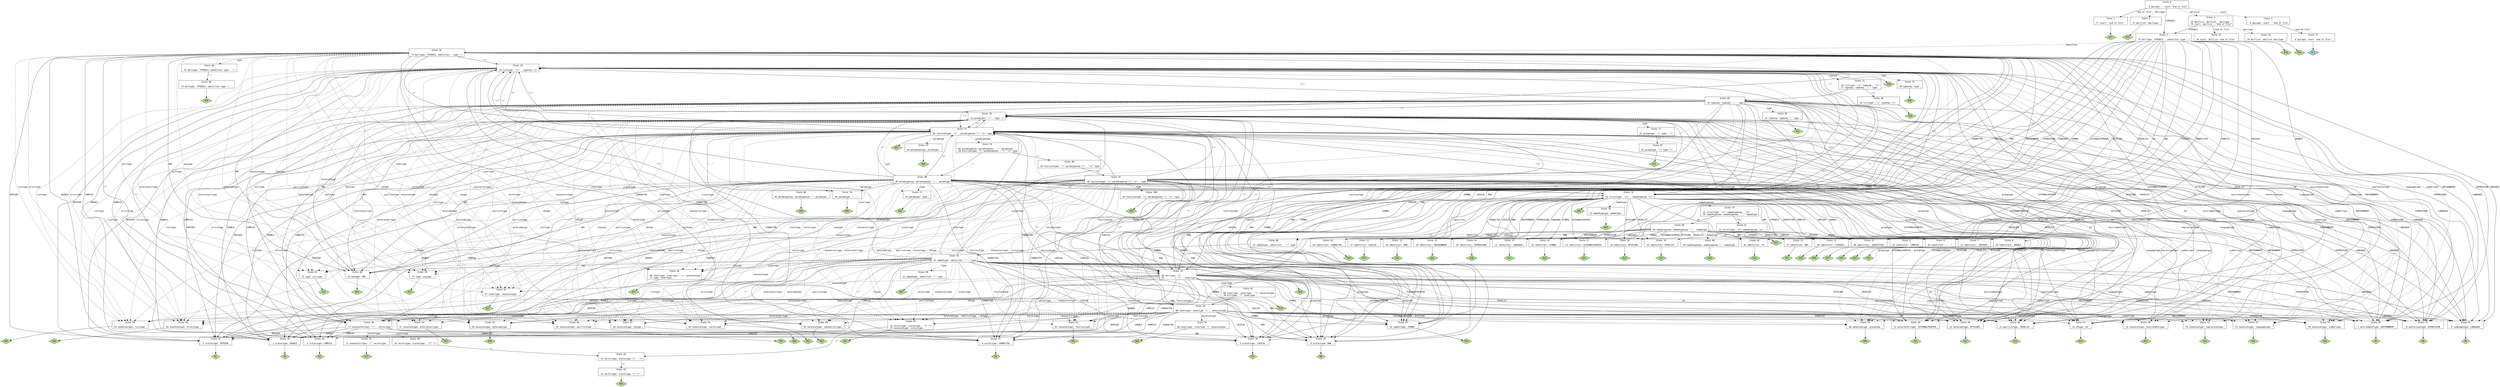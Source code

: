 // Generated by GNU Bison 3.5.2.
// Report bugs to <bug-bison@gnu.org>.
// Home page: <https://www.gnu.org/software/bison/>.

digraph "Parser.yxx"
{
  node [fontname = courier, shape = box, colorscheme = paired6]
  edge [fontname = courier]

  0 [label="State 0\n\l  0 $accept: . start \"end of file\"\l"]
  0 -> 1 [style=solid label="\"end of file\""]
  0 -> 2 [style=solid label="TYPEDECL"]
  0 -> 3 [style=dashed label="decltype"]
  0 -> 4 [style=dashed label="decllist"]
  0 -> 5 [style=dashed label="start"]
  1 [label="State 1\n\l 77 start: \"end of file\" .\l"]
  1 -> "1R77" [style=solid]
 "1R77" [label="R77", fillcolor=3, shape=diamond, style=filled]
  2 [label="State 2\n\l 74 decltype: TYPEDECL . identifier type \";\"\l"]
  2 -> 6 [style=solid label="\"...\""]
  2 -> 7 [style=solid label="INTEGER"]
  2 -> 8 [style=solid label="DOUBLE"]
  2 -> 9 [style=solid label="COMPLEX"]
  2 -> 10 [style=solid label="CHARACTER"]
  2 -> 11 [style=solid label="LOGICAL"]
  2 -> 12 [style=solid label="RAW"]
  2 -> 13 [style=solid label="ENVIRONMENT"]
  2 -> 14 [style=solid label="EXPRESSION"]
  2 -> 15 [style=solid label="LANGUAGE"]
  2 -> 16 [style=solid label="SYMBOL"]
  2 -> 17 [style=solid label="EXTERNALPOINTER"]
  2 -> 18 [style=solid label="BYTECODE"]
  2 -> 19 [style=solid label="PAIRLIST"]
  2 -> 20 [style=solid label="S4"]
  2 -> 21 [style=solid label="ANY"]
  2 -> 22 [style=solid label="TYPEDECL"]
  2 -> 23 [style=solid label="IDENTIFIER"]
  2 -> 24 [style=dashed label="identifier"]
  3 [label="State 3\n\l 75 decllist: decltype .\l"]
  3 -> "3R75" [style=solid]
 "3R75" [label="R75", fillcolor=3, shape=diamond, style=filled]
  4 [label="State 4\n\l 76 decllist: decllist . decltype\l 78 start: decllist . \"end of file\"\l"]
  4 -> 25 [style=solid label="\"end of file\""]
  4 -> 2 [style=solid label="TYPEDECL"]
  4 -> 26 [style=dashed label="decltype"]
  5 [label="State 5\n\l  0 $accept: start . \"end of file\"\l"]
  5 -> 27 [style=solid label="\"end of file\""]
  6 [label="State 6\n\l 39 identifier: \"...\" .\l"]
  6 -> "6R39" [style=solid]
 "6R39" [label="R39", fillcolor=3, shape=diamond, style=filled]
  7 [label="State 7\n\l 23 identifier: INTEGER .\l"]
  7 -> "7R23" [style=solid]
 "7R23" [label="R23", fillcolor=3, shape=diamond, style=filled]
  8 [label="State 8\n\l 24 identifier: DOUBLE .\l"]
  8 -> "8R24" [style=solid]
 "8R24" [label="R24", fillcolor=3, shape=diamond, style=filled]
  9 [label="State 9\n\l 25 identifier: COMPLEX .\l"]
  9 -> "9R25" [style=solid]
 "9R25" [label="R25", fillcolor=3, shape=diamond, style=filled]
  10 [label="State 10\n\l 26 identifier: CHARACTER .\l"]
  10 -> "10R26" [style=solid]
 "10R26" [label="R26", fillcolor=3, shape=diamond, style=filled]
  11 [label="State 11\n\l 27 identifier: LOGICAL .\l"]
  11 -> "11R27" [style=solid]
 "11R27" [label="R27", fillcolor=3, shape=diamond, style=filled]
  12 [label="State 12\n\l 28 identifier: RAW .\l"]
  12 -> "12R28" [style=solid]
 "12R28" [label="R28", fillcolor=3, shape=diamond, style=filled]
  13 [label="State 13\n\l 29 identifier: ENVIRONMENT .\l"]
  13 -> "13R29" [style=solid]
 "13R29" [label="R29", fillcolor=3, shape=diamond, style=filled]
  14 [label="State 14\n\l 30 identifier: EXPRESSION .\l"]
  14 -> "14R30" [style=solid]
 "14R30" [label="R30", fillcolor=3, shape=diamond, style=filled]
  15 [label="State 15\n\l 31 identifier: LANGUAGE .\l"]
  15 -> "15R31" [style=solid]
 "15R31" [label="R31", fillcolor=3, shape=diamond, style=filled]
  16 [label="State 16\n\l 32 identifier: SYMBOL .\l"]
  16 -> "16R32" [style=solid]
 "16R32" [label="R32", fillcolor=3, shape=diamond, style=filled]
  17 [label="State 17\n\l 33 identifier: EXTERNALPOINTER .\l"]
  17 -> "17R33" [style=solid]
 "17R33" [label="R33", fillcolor=3, shape=diamond, style=filled]
  18 [label="State 18\n\l 34 identifier: BYTECODE .\l"]
  18 -> "18R34" [style=solid]
 "18R34" [label="R34", fillcolor=3, shape=diamond, style=filled]
  19 [label="State 19\n\l 35 identifier: PAIRLIST .\l"]
  19 -> "19R35" [style=solid]
 "19R35" [label="R35", fillcolor=3, shape=diamond, style=filled]
  20 [label="State 20\n\l 36 identifier: S4 .\l"]
  20 -> "20R36" [style=solid]
 "20R36" [label="R36", fillcolor=3, shape=diamond, style=filled]
  21 [label="State 21\n\l 37 identifier: ANY .\l"]
  21 -> "21R37" [style=solid]
 "21R37" [label="R37", fillcolor=3, shape=diamond, style=filled]
  22 [label="State 22\n\l 38 identifier: TYPEDECL .\l"]
  22 -> "22R38" [style=solid]
 "22R38" [label="R38", fillcolor=3, shape=diamond, style=filled]
  23 [label="State 23\n\l 40 identifier: IDENTIFIER .\l"]
  23 -> "23R40" [style=solid]
 "23R40" [label="R40", fillcolor=3, shape=diamond, style=filled]
  24 [label="State 24\n\l 74 decltype: TYPEDECL identifier . type \";\"\l"]
  24 -> 28 [style=solid label="\"!\""]
  24 -> 29 [style=solid label="\"((\""]
  24 -> 30 [style=solid label="\"(\""]
  24 -> 31 [style=solid label="\"<\""]
  24 -> 32 [style=solid label="\"{{\""]
  24 -> 33 [style=solid label="\"?\""]
  24 -> 34 [style=solid label="INTEGER"]
  24 -> 35 [style=solid label="DOUBLE"]
  24 -> 36 [style=solid label="COMPLEX"]
  24 -> 37 [style=solid label="CHARACTER"]
  24 -> 38 [style=solid label="LOGICAL"]
  24 -> 39 [style=solid label="RAW"]
  24 -> 40 [style=solid label="ENVIRONMENT"]
  24 -> 41 [style=solid label="EXPRESSION"]
  24 -> 42 [style=solid label="LANGUAGE"]
  24 -> 43 [style=solid label="SYMBOL"]
  24 -> 44 [style=solid label="EXTERNALPOINTER"]
  24 -> 45 [style=solid label="BYTECODE"]
  24 -> 46 [style=solid label="PAIRLIST"]
  24 -> 47 [style=solid label="S4"]
  24 -> 48 [style=solid label="ANY"]
  24 -> 49 [style=dashed label="scalartype"]
  24 -> 50 [style=dashed label="environmenttype"]
  24 -> 51 [style=dashed label="expressiontype"]
  24 -> 52 [style=dashed label="languagetype"]
  24 -> 53 [style=dashed label="symboltype"]
  24 -> 54 [style=dashed label="externalptrtype"]
  24 -> 55 [style=dashed label="bytecodetype"]
  24 -> 56 [style=dashed label="pairlisttype"]
  24 -> 57 [style=dashed label="s4type"]
  24 -> 58 [style=dashed label="anytype"]
  24 -> 59 [style=dashed label="vectortype"]
  24 -> 60 [style=dashed label="nonavectortype"]
  24 -> 61 [style=dashed label="functiontype"]
  24 -> 62 [style=dashed label="grouptype"]
  24 -> 63 [style=dashed label="nonuniontype"]
  24 -> 64 [style=dashed label="listtype"]
  24 -> 65 [style=dashed label="structtype"]
  24 -> 66 [style=dashed label="innertype"]
  24 -> 67 [style=dashed label="nulltype"]
  24 -> 68 [style=dashed label="type"]
  25 [label="State 25\n\l 78 start: decllist \"end of file\" .\l"]
  25 -> "25R78" [style=solid]
 "25R78" [label="R78", fillcolor=3, shape=diamond, style=filled]
  26 [label="State 26\n\l 76 decllist: decllist decltype .\l"]
  26 -> "26R76" [style=solid]
 "26R76" [label="R76", fillcolor=3, shape=diamond, style=filled]
  27 [label="State 27\n\l  0 $accept: start \"end of file\" .\l"]
  27 -> "27R0" [style=solid]
 "27R0" [label="Acc", fillcolor=1, shape=diamond, style=filled]
  28 [label="State 28\n\l 17 nonavectortype: \"!\" . vectortype\l"]
  28 -> 34 [style=solid label="INTEGER"]
  28 -> 35 [style=solid label="DOUBLE"]
  28 -> 36 [style=solid label="COMPLEX"]
  28 -> 37 [style=solid label="CHARACTER"]
  28 -> 38 [style=solid label="LOGICAL"]
  28 -> 39 [style=solid label="RAW"]
  28 -> 69 [style=dashed label="scalartype"]
  28 -> 70 [style=dashed label="vectortype"]
  29 [label="State 29\n\l 18 listtype: \"((\" . typeseq \"))\"\l"]
  29 -> 28 [style=solid label="\"!\""]
  29 -> 29 [style=solid label="\"((\""]
  29 -> 30 [style=solid label="\"(\""]
  29 -> 31 [style=solid label="\"<\""]
  29 -> 32 [style=solid label="\"{{\""]
  29 -> 33 [style=solid label="\"?\""]
  29 -> 34 [style=solid label="INTEGER"]
  29 -> 35 [style=solid label="DOUBLE"]
  29 -> 36 [style=solid label="COMPLEX"]
  29 -> 37 [style=solid label="CHARACTER"]
  29 -> 38 [style=solid label="LOGICAL"]
  29 -> 39 [style=solid label="RAW"]
  29 -> 40 [style=solid label="ENVIRONMENT"]
  29 -> 41 [style=solid label="EXPRESSION"]
  29 -> 42 [style=solid label="LANGUAGE"]
  29 -> 43 [style=solid label="SYMBOL"]
  29 -> 44 [style=solid label="EXTERNALPOINTER"]
  29 -> 45 [style=solid label="BYTECODE"]
  29 -> 46 [style=solid label="PAIRLIST"]
  29 -> 47 [style=solid label="S4"]
  29 -> 48 [style=solid label="ANY"]
  29 -> 49 [style=dashed label="scalartype"]
  29 -> 50 [style=dashed label="environmenttype"]
  29 -> 51 [style=dashed label="expressiontype"]
  29 -> 52 [style=dashed label="languagetype"]
  29 -> 53 [style=dashed label="symboltype"]
  29 -> 54 [style=dashed label="externalptrtype"]
  29 -> 55 [style=dashed label="bytecodetype"]
  29 -> 56 [style=dashed label="pairlisttype"]
  29 -> 57 [style=dashed label="s4type"]
  29 -> 58 [style=dashed label="anytype"]
  29 -> 59 [style=dashed label="vectortype"]
  29 -> 60 [style=dashed label="nonavectortype"]
  29 -> 71 [style=dashed label="typeseq"]
  29 -> 61 [style=dashed label="functiontype"]
  29 -> 62 [style=dashed label="grouptype"]
  29 -> 63 [style=dashed label="nonuniontype"]
  29 -> 64 [style=dashed label="listtype"]
  29 -> 65 [style=dashed label="structtype"]
  29 -> 66 [style=dashed label="innertype"]
  29 -> 67 [style=dashed label="nulltype"]
  29 -> 72 [style=dashed label="type"]
  29 -> "29R19" [style=solid]
 "29R19" [label="R19", fillcolor=3, shape=diamond, style=filled]
  30 [label="State 30\n\l 51 grouptype: \"(\" . type \")\"\l"]
  30 -> 28 [style=solid label="\"!\""]
  30 -> 29 [style=solid label="\"((\""]
  30 -> 30 [style=solid label="\"(\""]
  30 -> 31 [style=solid label="\"<\""]
  30 -> 32 [style=solid label="\"{{\""]
  30 -> 33 [style=solid label="\"?\""]
  30 -> 34 [style=solid label="INTEGER"]
  30 -> 35 [style=solid label="DOUBLE"]
  30 -> 36 [style=solid label="COMPLEX"]
  30 -> 37 [style=solid label="CHARACTER"]
  30 -> 38 [style=solid label="LOGICAL"]
  30 -> 39 [style=solid label="RAW"]
  30 -> 40 [style=solid label="ENVIRONMENT"]
  30 -> 41 [style=solid label="EXPRESSION"]
  30 -> 42 [style=solid label="LANGUAGE"]
  30 -> 43 [style=solid label="SYMBOL"]
  30 -> 44 [style=solid label="EXTERNALPOINTER"]
  30 -> 45 [style=solid label="BYTECODE"]
  30 -> 46 [style=solid label="PAIRLIST"]
  30 -> 47 [style=solid label="S4"]
  30 -> 48 [style=solid label="ANY"]
  30 -> 49 [style=dashed label="scalartype"]
  30 -> 50 [style=dashed label="environmenttype"]
  30 -> 51 [style=dashed label="expressiontype"]
  30 -> 52 [style=dashed label="languagetype"]
  30 -> 53 [style=dashed label="symboltype"]
  30 -> 54 [style=dashed label="externalptrtype"]
  30 -> 55 [style=dashed label="bytecodetype"]
  30 -> 56 [style=dashed label="pairlisttype"]
  30 -> 57 [style=dashed label="s4type"]
  30 -> 58 [style=dashed label="anytype"]
  30 -> 59 [style=dashed label="vectortype"]
  30 -> 60 [style=dashed label="nonavectortype"]
  30 -> 61 [style=dashed label="functiontype"]
  30 -> 62 [style=dashed label="grouptype"]
  30 -> 63 [style=dashed label="nonuniontype"]
  30 -> 64 [style=dashed label="listtype"]
  30 -> 65 [style=dashed label="structtype"]
  30 -> 66 [style=dashed label="innertype"]
  30 -> 67 [style=dashed label="nulltype"]
  30 -> 73 [style=dashed label="type"]
  31 [label="State 31\n\l 50 functiontype: \"<\" . paramtypeseq \">\" \"=>\" type\l"]
  31 -> 28 [style=solid label="\"!\""]
  31 -> 29 [style=solid label="\"((\""]
  31 -> 30 [style=solid label="\"(\""]
  31 -> 31 [style=solid label="\"<\""]
  31 -> 32 [style=solid label="\"{{\""]
  31 -> 74 [style=solid label="\"...\""]
  31 -> 33 [style=solid label="\"?\""]
  31 -> 34 [style=solid label="INTEGER"]
  31 -> 35 [style=solid label="DOUBLE"]
  31 -> 36 [style=solid label="COMPLEX"]
  31 -> 37 [style=solid label="CHARACTER"]
  31 -> 38 [style=solid label="LOGICAL"]
  31 -> 39 [style=solid label="RAW"]
  31 -> 40 [style=solid label="ENVIRONMENT"]
  31 -> 41 [style=solid label="EXPRESSION"]
  31 -> 42 [style=solid label="LANGUAGE"]
  31 -> 43 [style=solid label="SYMBOL"]
  31 -> 44 [style=solid label="EXTERNALPOINTER"]
  31 -> 45 [style=solid label="BYTECODE"]
  31 -> 46 [style=solid label="PAIRLIST"]
  31 -> 47 [style=solid label="S4"]
  31 -> 48 [style=solid label="ANY"]
  31 -> 49 [style=dashed label="scalartype"]
  31 -> 50 [style=dashed label="environmenttype"]
  31 -> 51 [style=dashed label="expressiontype"]
  31 -> 52 [style=dashed label="languagetype"]
  31 -> 53 [style=dashed label="symboltype"]
  31 -> 54 [style=dashed label="externalptrtype"]
  31 -> 55 [style=dashed label="bytecodetype"]
  31 -> 56 [style=dashed label="pairlisttype"]
  31 -> 57 [style=dashed label="s4type"]
  31 -> 58 [style=dashed label="anytype"]
  31 -> 59 [style=dashed label="vectortype"]
  31 -> 60 [style=dashed label="nonavectortype"]
  31 -> 75 [style=dashed label="paramtype"]
  31 -> 76 [style=dashed label="paramtypeseq"]
  31 -> 61 [style=dashed label="functiontype"]
  31 -> 62 [style=dashed label="grouptype"]
  31 -> 63 [style=dashed label="nonuniontype"]
  31 -> 64 [style=dashed label="listtype"]
  31 -> 65 [style=dashed label="structtype"]
  31 -> 66 [style=dashed label="innertype"]
  31 -> 67 [style=dashed label="nulltype"]
  31 -> 77 [style=dashed label="type"]
  31 -> "31R47" [style=solid]
 "31R47" [label="R47", fillcolor=3, shape=diamond, style=filled]
  32 [label="State 32\n\l 22 structtype: \"{{\" . namedtypeseq \"}}\"\l"]
  32 -> 6 [style=solid label="\"...\""]
  32 -> 7 [style=solid label="INTEGER"]
  32 -> 8 [style=solid label="DOUBLE"]
  32 -> 9 [style=solid label="COMPLEX"]
  32 -> 10 [style=solid label="CHARACTER"]
  32 -> 11 [style=solid label="LOGICAL"]
  32 -> 12 [style=solid label="RAW"]
  32 -> 13 [style=solid label="ENVIRONMENT"]
  32 -> 14 [style=solid label="EXPRESSION"]
  32 -> 15 [style=solid label="LANGUAGE"]
  32 -> 16 [style=solid label="SYMBOL"]
  32 -> 17 [style=solid label="EXTERNALPOINTER"]
  32 -> 18 [style=solid label="BYTECODE"]
  32 -> 19 [style=solid label="PAIRLIST"]
  32 -> 20 [style=solid label="S4"]
  32 -> 21 [style=solid label="ANY"]
  32 -> 22 [style=solid label="TYPEDECL"]
  32 -> 23 [style=solid label="IDENTIFIER"]
  32 -> 78 [style=dashed label="namedtype"]
  32 -> 79 [style=dashed label="namedtypeseq"]
  32 -> 80 [style=dashed label="identifier"]
  32 -> "32R42" [style=solid]
 "32R42" [label="R42", fillcolor=3, shape=diamond, style=filled]
  33 [label="State 33\n\l 69 nulltype: \"?\" .\l 70         | \"?\" . innertype\l"]
  33 -> 28 [style=solid label="\"!\""]
  33 -> 29 [style=solid label="\"((\""]
  33 -> 30 [style=solid label="\"(\""]
  33 -> 31 [style=solid label="\"<\""]
  33 -> 32 [style=solid label="\"{{\""]
  33 -> 34 [style=solid label="INTEGER"]
  33 -> 35 [style=solid label="DOUBLE"]
  33 -> 36 [style=solid label="COMPLEX"]
  33 -> 37 [style=solid label="CHARACTER"]
  33 -> 38 [style=solid label="LOGICAL"]
  33 -> 39 [style=solid label="RAW"]
  33 -> 40 [style=solid label="ENVIRONMENT"]
  33 -> 41 [style=solid label="EXPRESSION"]
  33 -> 42 [style=solid label="LANGUAGE"]
  33 -> 43 [style=solid label="SYMBOL"]
  33 -> 44 [style=solid label="EXTERNALPOINTER"]
  33 -> 45 [style=solid label="BYTECODE"]
  33 -> 46 [style=solid label="PAIRLIST"]
  33 -> 47 [style=solid label="S4"]
  33 -> 49 [style=dashed label="scalartype"]
  33 -> 50 [style=dashed label="environmenttype"]
  33 -> 51 [style=dashed label="expressiontype"]
  33 -> 52 [style=dashed label="languagetype"]
  33 -> 53 [style=dashed label="symboltype"]
  33 -> 54 [style=dashed label="externalptrtype"]
  33 -> 55 [style=dashed label="bytecodetype"]
  33 -> 56 [style=dashed label="pairlisttype"]
  33 -> 57 [style=dashed label="s4type"]
  33 -> 59 [style=dashed label="vectortype"]
  33 -> 60 [style=dashed label="nonavectortype"]
  33 -> 61 [style=dashed label="functiontype"]
  33 -> 62 [style=dashed label="grouptype"]
  33 -> 63 [style=dashed label="nonuniontype"]
  33 -> 64 [style=dashed label="listtype"]
  33 -> 65 [style=dashed label="structtype"]
  33 -> 81 [style=dashed label="innertype"]
  33 -> "33R69" [style=solid]
 "33R69" [label="R69", fillcolor=3, shape=diamond, style=filled]
  34 [label="State 34\n\l  1 scalartype: INTEGER .\l"]
  34 -> "34R1" [style=solid]
 "34R1" [label="R1", fillcolor=3, shape=diamond, style=filled]
  35 [label="State 35\n\l  2 scalartype: DOUBLE .\l"]
  35 -> "35R2" [style=solid]
 "35R2" [label="R2", fillcolor=3, shape=diamond, style=filled]
  36 [label="State 36\n\l  3 scalartype: COMPLEX .\l"]
  36 -> "36R3" [style=solid]
 "36R3" [label="R3", fillcolor=3, shape=diamond, style=filled]
  37 [label="State 37\n\l  4 scalartype: CHARACTER .\l"]
  37 -> "37R4" [style=solid]
 "37R4" [label="R4", fillcolor=3, shape=diamond, style=filled]
  38 [label="State 38\n\l  5 scalartype: LOGICAL .\l"]
  38 -> "38R5" [style=solid]
 "38R5" [label="R5", fillcolor=3, shape=diamond, style=filled]
  39 [label="State 39\n\l  6 scalartype: RAW .\l"]
  39 -> "39R6" [style=solid]
 "39R6" [label="R6", fillcolor=3, shape=diamond, style=filled]
  40 [label="State 40\n\l  7 environmenttype: ENVIRONMENT .\l"]
  40 -> "40R7" [style=solid]
 "40R7" [label="R7", fillcolor=3, shape=diamond, style=filled]
  41 [label="State 41\n\l  8 expressiontype: EXPRESSION .\l"]
  41 -> "41R8" [style=solid]
 "41R8" [label="R8", fillcolor=3, shape=diamond, style=filled]
  42 [label="State 42\n\l  9 languagetype: LANGUAGE .\l"]
  42 -> "42R9" [style=solid]
 "42R9" [label="R9", fillcolor=3, shape=diamond, style=filled]
  43 [label="State 43\n\l 10 symboltype: SYMBOL .\l"]
  43 -> "43R10" [style=solid]
 "43R10" [label="R10", fillcolor=3, shape=diamond, style=filled]
  44 [label="State 44\n\l 11 externalptrtype: EXTERNALPOINTER .\l"]
  44 -> "44R11" [style=solid]
 "44R11" [label="R11", fillcolor=3, shape=diamond, style=filled]
  45 [label="State 45\n\l 12 bytecodetype: BYTECODE .\l"]
  45 -> "45R12" [style=solid]
 "45R12" [label="R12", fillcolor=3, shape=diamond, style=filled]
  46 [label="State 46\n\l 13 pairlisttype: PAIRLIST .\l"]
  46 -> "46R13" [style=solid]
 "46R13" [label="R13", fillcolor=3, shape=diamond, style=filled]
  47 [label="State 47\n\l 14 s4type: S4 .\l"]
  47 -> "47R14" [style=solid]
 "47R14" [label="R14", fillcolor=3, shape=diamond, style=filled]
  48 [label="State 48\n\l 15 anytype: ANY .\l"]
  48 -> "48R15" [style=solid]
 "48R15" [label="R15", fillcolor=3, shape=diamond, style=filled]
  49 [label="State 49\n\l 16 vectortype: scalartype . \"[\" \"]\"\l 52 nonuniontype: scalartype .\l"]
  49 -> 82 [style=solid label="\"[\""]
  49 -> "49R52" [style=solid]
 "49R52" [label="R52", fillcolor=3, shape=diamond, style=filled]
  50 [label="State 50\n\l 53 nonuniontype: environmenttype .\l"]
  50 -> "50R53" [style=solid]
 "50R53" [label="R53", fillcolor=3, shape=diamond, style=filled]
  51 [label="State 51\n\l 54 nonuniontype: expressiontype .\l"]
  51 -> "51R54" [style=solid]
 "51R54" [label="R54", fillcolor=3, shape=diamond, style=filled]
  52 [label="State 52\n\l 55 nonuniontype: languagetype .\l"]
  52 -> "52R55" [style=solid]
 "52R55" [label="R55", fillcolor=3, shape=diamond, style=filled]
  53 [label="State 53\n\l 56 nonuniontype: symboltype .\l"]
  53 -> "53R56" [style=solid]
 "53R56" [label="R56", fillcolor=3, shape=diamond, style=filled]
  54 [label="State 54\n\l 57 nonuniontype: externalptrtype .\l"]
  54 -> "54R57" [style=solid]
 "54R57" [label="R57", fillcolor=3, shape=diamond, style=filled]
  55 [label="State 55\n\l 58 nonuniontype: bytecodetype .\l"]
  55 -> "55R58" [style=solid]
 "55R58" [label="R58", fillcolor=3, shape=diamond, style=filled]
  56 [label="State 56\n\l 59 nonuniontype: pairlisttype .\l"]
  56 -> "56R59" [style=solid]
 "56R59" [label="R59", fillcolor=3, shape=diamond, style=filled]
  57 [label="State 57\n\l 60 nonuniontype: s4type .\l"]
  57 -> "57R60" [style=solid]
 "57R60" [label="R60", fillcolor=3, shape=diamond, style=filled]
  58 [label="State 58\n\l 73 type: anytype .\l"]
  58 -> "58R73" [style=solid]
 "58R73" [label="R73", fillcolor=3, shape=diamond, style=filled]
  59 [label="State 59\n\l 61 nonuniontype: vectortype .\l"]
  59 -> "59R61" [style=solid]
 "59R61" [label="R61", fillcolor=3, shape=diamond, style=filled]
  60 [label="State 60\n\l 62 nonuniontype: nonavectortype .\l"]
  60 -> "60R62" [style=solid]
 "60R62" [label="R62", fillcolor=3, shape=diamond, style=filled]
  61 [label="State 61\n\l 63 nonuniontype: functiontype .\l"]
  61 -> "61R63" [style=solid]
 "61R63" [label="R63", fillcolor=3, shape=diamond, style=filled]
  62 [label="State 62\n\l 66 nonuniontype: grouptype .\l"]
  62 -> "62R66" [style=solid]
 "62R66" [label="R66", fillcolor=3, shape=diamond, style=filled]
  63 [label="State 63\n\l 67 innertype: nonuniontype .\l"]
  63 -> "63R67" [style=solid]
 "63R67" [label="R67", fillcolor=3, shape=diamond, style=filled]
  64 [label="State 64\n\l 65 nonuniontype: listtype .\l"]
  64 -> "64R65" [style=solid]
 "64R65" [label="R65", fillcolor=3, shape=diamond, style=filled]
  65 [label="State 65\n\l 64 nonuniontype: structtype .\l"]
  65 -> "65R64" [style=solid]
 "65R64" [label="R64", fillcolor=3, shape=diamond, style=filled]
  66 [label="State 66\n\l 68 innertype: innertype . \"|\" nonuniontype\l 71 type: innertype .\l"]
  66 -> 83 [style=solid label="\"|\""]
  66 -> "66R71" [style=solid]
 "66R71" [label="R71", fillcolor=3, shape=diamond, style=filled]
  67 [label="State 67\n\l 72 type: nulltype .\l"]
  67 -> "67R72" [style=solid]
 "67R72" [label="R72", fillcolor=3, shape=diamond, style=filled]
  68 [label="State 68\n\l 74 decltype: TYPEDECL identifier type . \";\"\l"]
  68 -> 84 [style=solid label="\";\""]
  69 [label="State 69\n\l 16 vectortype: scalartype . \"[\" \"]\"\l"]
  69 -> 82 [style=solid label="\"[\""]
  70 [label="State 70\n\l 17 nonavectortype: \"!\" vectortype .\l"]
  70 -> "70R17" [style=solid]
 "70R17" [label="R17", fillcolor=3, shape=diamond, style=filled]
  71 [label="State 71\n\l 18 listtype: \"((\" typeseq . \"))\"\l 21 typeseq: typeseq . \",\" type\l"]
  71 -> 85 [style=solid label="\",\""]
  71 -> 86 [style=solid label="\"))\""]
  72 [label="State 72\n\l 20 typeseq: type .\l"]
  72 -> "72R20" [style=solid]
 "72R20" [label="R20", fillcolor=3, shape=diamond, style=filled]
  73 [label="State 73\n\l 51 grouptype: \"(\" type . \")\"\l"]
  73 -> 87 [style=solid label="\")\""]
  74 [label="State 74\n\l 46 paramtype: \"...\" .\l"]
  74 -> "74R46" [style=solid]
 "74R46" [label="R46", fillcolor=3, shape=diamond, style=filled]
  75 [label="State 75\n\l 48 paramtypeseq: paramtype .\l"]
  75 -> "75R48" [style=solid]
 "75R48" [label="R48", fillcolor=3, shape=diamond, style=filled]
  76 [label="State 76\n\l 49 paramtypeseq: paramtypeseq . \",\" paramtype\l 50 functiontype: \"<\" paramtypeseq . \">\" \"=>\" type\l"]
  76 -> 88 [style=solid label="\",\""]
  76 -> 89 [style=solid label="\">\""]
  77 [label="State 77\n\l 45 paramtype: type .\l"]
  77 -> "77R45" [style=solid]
 "77R45" [label="R45", fillcolor=3, shape=diamond, style=filled]
  78 [label="State 78\n\l 43 namedtypeseq: namedtype .\l"]
  78 -> "78R43" [style=solid]
 "78R43" [label="R43", fillcolor=3, shape=diamond, style=filled]
  79 [label="State 79\n\l 22 structtype: \"{{\" namedtypeseq . \"}}\"\l 44 namedtypeseq: namedtypeseq . \",\" namedtype\l"]
  79 -> 90 [style=solid label="\",\""]
  79 -> 91 [style=solid label="\"}}\""]
  80 [label="State 80\n\l 41 namedtype: identifier . \":\" type\l"]
  80 -> 92 [style=solid label="\":\""]
  81 [label="State 81\n\l 68 innertype: innertype . \"|\" nonuniontype\l 70 nulltype: \"?\" innertype .\l"]
  81 -> 83 [style=solid label="\"|\""]
  81 -> "81R70" [style=solid]
 "81R70" [label="R70", fillcolor=3, shape=diamond, style=filled]
  82 [label="State 82\n\l 16 vectortype: scalartype \"[\" . \"]\"\l"]
  82 -> 93 [style=solid label="\"]\""]
  83 [label="State 83\n\l 68 innertype: innertype \"|\" . nonuniontype\l"]
  83 -> 28 [style=solid label="\"!\""]
  83 -> 29 [style=solid label="\"((\""]
  83 -> 30 [style=solid label="\"(\""]
  83 -> 31 [style=solid label="\"<\""]
  83 -> 32 [style=solid label="\"{{\""]
  83 -> 34 [style=solid label="INTEGER"]
  83 -> 35 [style=solid label="DOUBLE"]
  83 -> 36 [style=solid label="COMPLEX"]
  83 -> 37 [style=solid label="CHARACTER"]
  83 -> 38 [style=solid label="LOGICAL"]
  83 -> 39 [style=solid label="RAW"]
  83 -> 40 [style=solid label="ENVIRONMENT"]
  83 -> 41 [style=solid label="EXPRESSION"]
  83 -> 42 [style=solid label="LANGUAGE"]
  83 -> 43 [style=solid label="SYMBOL"]
  83 -> 44 [style=solid label="EXTERNALPOINTER"]
  83 -> 45 [style=solid label="BYTECODE"]
  83 -> 46 [style=solid label="PAIRLIST"]
  83 -> 47 [style=solid label="S4"]
  83 -> 49 [style=dashed label="scalartype"]
  83 -> 50 [style=dashed label="environmenttype"]
  83 -> 51 [style=dashed label="expressiontype"]
  83 -> 52 [style=dashed label="languagetype"]
  83 -> 53 [style=dashed label="symboltype"]
  83 -> 54 [style=dashed label="externalptrtype"]
  83 -> 55 [style=dashed label="bytecodetype"]
  83 -> 56 [style=dashed label="pairlisttype"]
  83 -> 57 [style=dashed label="s4type"]
  83 -> 59 [style=dashed label="vectortype"]
  83 -> 60 [style=dashed label="nonavectortype"]
  83 -> 61 [style=dashed label="functiontype"]
  83 -> 62 [style=dashed label="grouptype"]
  83 -> 94 [style=dashed label="nonuniontype"]
  83 -> 64 [style=dashed label="listtype"]
  83 -> 65 [style=dashed label="structtype"]
  84 [label="State 84\n\l 74 decltype: TYPEDECL identifier type \";\" .\l"]
  84 -> "84R74" [style=solid]
 "84R74" [label="R74", fillcolor=3, shape=diamond, style=filled]
  85 [label="State 85\n\l 21 typeseq: typeseq \",\" . type\l"]
  85 -> 28 [style=solid label="\"!\""]
  85 -> 29 [style=solid label="\"((\""]
  85 -> 30 [style=solid label="\"(\""]
  85 -> 31 [style=solid label="\"<\""]
  85 -> 32 [style=solid label="\"{{\""]
  85 -> 33 [style=solid label="\"?\""]
  85 -> 34 [style=solid label="INTEGER"]
  85 -> 35 [style=solid label="DOUBLE"]
  85 -> 36 [style=solid label="COMPLEX"]
  85 -> 37 [style=solid label="CHARACTER"]
  85 -> 38 [style=solid label="LOGICAL"]
  85 -> 39 [style=solid label="RAW"]
  85 -> 40 [style=solid label="ENVIRONMENT"]
  85 -> 41 [style=solid label="EXPRESSION"]
  85 -> 42 [style=solid label="LANGUAGE"]
  85 -> 43 [style=solid label="SYMBOL"]
  85 -> 44 [style=solid label="EXTERNALPOINTER"]
  85 -> 45 [style=solid label="BYTECODE"]
  85 -> 46 [style=solid label="PAIRLIST"]
  85 -> 47 [style=solid label="S4"]
  85 -> 48 [style=solid label="ANY"]
  85 -> 49 [style=dashed label="scalartype"]
  85 -> 50 [style=dashed label="environmenttype"]
  85 -> 51 [style=dashed label="expressiontype"]
  85 -> 52 [style=dashed label="languagetype"]
  85 -> 53 [style=dashed label="symboltype"]
  85 -> 54 [style=dashed label="externalptrtype"]
  85 -> 55 [style=dashed label="bytecodetype"]
  85 -> 56 [style=dashed label="pairlisttype"]
  85 -> 57 [style=dashed label="s4type"]
  85 -> 58 [style=dashed label="anytype"]
  85 -> 59 [style=dashed label="vectortype"]
  85 -> 60 [style=dashed label="nonavectortype"]
  85 -> 61 [style=dashed label="functiontype"]
  85 -> 62 [style=dashed label="grouptype"]
  85 -> 63 [style=dashed label="nonuniontype"]
  85 -> 64 [style=dashed label="listtype"]
  85 -> 65 [style=dashed label="structtype"]
  85 -> 66 [style=dashed label="innertype"]
  85 -> 67 [style=dashed label="nulltype"]
  85 -> 95 [style=dashed label="type"]
  86 [label="State 86\n\l 18 listtype: \"((\" typeseq \"))\" .\l"]
  86 -> "86R18" [style=solid]
 "86R18" [label="R18", fillcolor=3, shape=diamond, style=filled]
  87 [label="State 87\n\l 51 grouptype: \"(\" type \")\" .\l"]
  87 -> "87R51" [style=solid]
 "87R51" [label="R51", fillcolor=3, shape=diamond, style=filled]
  88 [label="State 88\n\l 49 paramtypeseq: paramtypeseq \",\" . paramtype\l"]
  88 -> 28 [style=solid label="\"!\""]
  88 -> 29 [style=solid label="\"((\""]
  88 -> 30 [style=solid label="\"(\""]
  88 -> 31 [style=solid label="\"<\""]
  88 -> 32 [style=solid label="\"{{\""]
  88 -> 74 [style=solid label="\"...\""]
  88 -> 33 [style=solid label="\"?\""]
  88 -> 34 [style=solid label="INTEGER"]
  88 -> 35 [style=solid label="DOUBLE"]
  88 -> 36 [style=solid label="COMPLEX"]
  88 -> 37 [style=solid label="CHARACTER"]
  88 -> 38 [style=solid label="LOGICAL"]
  88 -> 39 [style=solid label="RAW"]
  88 -> 40 [style=solid label="ENVIRONMENT"]
  88 -> 41 [style=solid label="EXPRESSION"]
  88 -> 42 [style=solid label="LANGUAGE"]
  88 -> 43 [style=solid label="SYMBOL"]
  88 -> 44 [style=solid label="EXTERNALPOINTER"]
  88 -> 45 [style=solid label="BYTECODE"]
  88 -> 46 [style=solid label="PAIRLIST"]
  88 -> 47 [style=solid label="S4"]
  88 -> 48 [style=solid label="ANY"]
  88 -> 49 [style=dashed label="scalartype"]
  88 -> 50 [style=dashed label="environmenttype"]
  88 -> 51 [style=dashed label="expressiontype"]
  88 -> 52 [style=dashed label="languagetype"]
  88 -> 53 [style=dashed label="symboltype"]
  88 -> 54 [style=dashed label="externalptrtype"]
  88 -> 55 [style=dashed label="bytecodetype"]
  88 -> 56 [style=dashed label="pairlisttype"]
  88 -> 57 [style=dashed label="s4type"]
  88 -> 58 [style=dashed label="anytype"]
  88 -> 59 [style=dashed label="vectortype"]
  88 -> 60 [style=dashed label="nonavectortype"]
  88 -> 96 [style=dashed label="paramtype"]
  88 -> 61 [style=dashed label="functiontype"]
  88 -> 62 [style=dashed label="grouptype"]
  88 -> 63 [style=dashed label="nonuniontype"]
  88 -> 64 [style=dashed label="listtype"]
  88 -> 65 [style=dashed label="structtype"]
  88 -> 66 [style=dashed label="innertype"]
  88 -> 67 [style=dashed label="nulltype"]
  88 -> 77 [style=dashed label="type"]
  89 [label="State 89\n\l 50 functiontype: \"<\" paramtypeseq \">\" . \"=>\" type\l"]
  89 -> 97 [style=solid label="\"=>\""]
  90 [label="State 90\n\l 44 namedtypeseq: namedtypeseq \",\" . namedtype\l"]
  90 -> 6 [style=solid label="\"...\""]
  90 -> 7 [style=solid label="INTEGER"]
  90 -> 8 [style=solid label="DOUBLE"]
  90 -> 9 [style=solid label="COMPLEX"]
  90 -> 10 [style=solid label="CHARACTER"]
  90 -> 11 [style=solid label="LOGICAL"]
  90 -> 12 [style=solid label="RAW"]
  90 -> 13 [style=solid label="ENVIRONMENT"]
  90 -> 14 [style=solid label="EXPRESSION"]
  90 -> 15 [style=solid label="LANGUAGE"]
  90 -> 16 [style=solid label="SYMBOL"]
  90 -> 17 [style=solid label="EXTERNALPOINTER"]
  90 -> 18 [style=solid label="BYTECODE"]
  90 -> 19 [style=solid label="PAIRLIST"]
  90 -> 20 [style=solid label="S4"]
  90 -> 21 [style=solid label="ANY"]
  90 -> 22 [style=solid label="TYPEDECL"]
  90 -> 23 [style=solid label="IDENTIFIER"]
  90 -> 98 [style=dashed label="namedtype"]
  90 -> 80 [style=dashed label="identifier"]
  91 [label="State 91\n\l 22 structtype: \"{{\" namedtypeseq \"}}\" .\l"]
  91 -> "91R22" [style=solid]
 "91R22" [label="R22", fillcolor=3, shape=diamond, style=filled]
  92 [label="State 92\n\l 41 namedtype: identifier \":\" . type\l"]
  92 -> 28 [style=solid label="\"!\""]
  92 -> 29 [style=solid label="\"((\""]
  92 -> 30 [style=solid label="\"(\""]
  92 -> 31 [style=solid label="\"<\""]
  92 -> 32 [style=solid label="\"{{\""]
  92 -> 33 [style=solid label="\"?\""]
  92 -> 34 [style=solid label="INTEGER"]
  92 -> 35 [style=solid label="DOUBLE"]
  92 -> 36 [style=solid label="COMPLEX"]
  92 -> 37 [style=solid label="CHARACTER"]
  92 -> 38 [style=solid label="LOGICAL"]
  92 -> 39 [style=solid label="RAW"]
  92 -> 40 [style=solid label="ENVIRONMENT"]
  92 -> 41 [style=solid label="EXPRESSION"]
  92 -> 42 [style=solid label="LANGUAGE"]
  92 -> 43 [style=solid label="SYMBOL"]
  92 -> 44 [style=solid label="EXTERNALPOINTER"]
  92 -> 45 [style=solid label="BYTECODE"]
  92 -> 46 [style=solid label="PAIRLIST"]
  92 -> 47 [style=solid label="S4"]
  92 -> 48 [style=solid label="ANY"]
  92 -> 49 [style=dashed label="scalartype"]
  92 -> 50 [style=dashed label="environmenttype"]
  92 -> 51 [style=dashed label="expressiontype"]
  92 -> 52 [style=dashed label="languagetype"]
  92 -> 53 [style=dashed label="symboltype"]
  92 -> 54 [style=dashed label="externalptrtype"]
  92 -> 55 [style=dashed label="bytecodetype"]
  92 -> 56 [style=dashed label="pairlisttype"]
  92 -> 57 [style=dashed label="s4type"]
  92 -> 58 [style=dashed label="anytype"]
  92 -> 59 [style=dashed label="vectortype"]
  92 -> 60 [style=dashed label="nonavectortype"]
  92 -> 61 [style=dashed label="functiontype"]
  92 -> 62 [style=dashed label="grouptype"]
  92 -> 63 [style=dashed label="nonuniontype"]
  92 -> 64 [style=dashed label="listtype"]
  92 -> 65 [style=dashed label="structtype"]
  92 -> 66 [style=dashed label="innertype"]
  92 -> 67 [style=dashed label="nulltype"]
  92 -> 99 [style=dashed label="type"]
  93 [label="State 93\n\l 16 vectortype: scalartype \"[\" \"]\" .\l"]
  93 -> "93R16" [style=solid]
 "93R16" [label="R16", fillcolor=3, shape=diamond, style=filled]
  94 [label="State 94\n\l 68 innertype: innertype \"|\" nonuniontype .\l"]
  94 -> "94R68" [style=solid]
 "94R68" [label="R68", fillcolor=3, shape=diamond, style=filled]
  95 [label="State 95\n\l 21 typeseq: typeseq \",\" type .\l"]
  95 -> "95R21" [style=solid]
 "95R21" [label="R21", fillcolor=3, shape=diamond, style=filled]
  96 [label="State 96\n\l 49 paramtypeseq: paramtypeseq \",\" paramtype .\l"]
  96 -> "96R49" [style=solid]
 "96R49" [label="R49", fillcolor=3, shape=diamond, style=filled]
  97 [label="State 97\n\l 50 functiontype: \"<\" paramtypeseq \">\" \"=>\" . type\l"]
  97 -> 28 [style=solid label="\"!\""]
  97 -> 29 [style=solid label="\"((\""]
  97 -> 30 [style=solid label="\"(\""]
  97 -> 31 [style=solid label="\"<\""]
  97 -> 32 [style=solid label="\"{{\""]
  97 -> 33 [style=solid label="\"?\""]
  97 -> 34 [style=solid label="INTEGER"]
  97 -> 35 [style=solid label="DOUBLE"]
  97 -> 36 [style=solid label="COMPLEX"]
  97 -> 37 [style=solid label="CHARACTER"]
  97 -> 38 [style=solid label="LOGICAL"]
  97 -> 39 [style=solid label="RAW"]
  97 -> 40 [style=solid label="ENVIRONMENT"]
  97 -> 41 [style=solid label="EXPRESSION"]
  97 -> 42 [style=solid label="LANGUAGE"]
  97 -> 43 [style=solid label="SYMBOL"]
  97 -> 44 [style=solid label="EXTERNALPOINTER"]
  97 -> 45 [style=solid label="BYTECODE"]
  97 -> 46 [style=solid label="PAIRLIST"]
  97 -> 47 [style=solid label="S4"]
  97 -> 48 [style=solid label="ANY"]
  97 -> 49 [style=dashed label="scalartype"]
  97 -> 50 [style=dashed label="environmenttype"]
  97 -> 51 [style=dashed label="expressiontype"]
  97 -> 52 [style=dashed label="languagetype"]
  97 -> 53 [style=dashed label="symboltype"]
  97 -> 54 [style=dashed label="externalptrtype"]
  97 -> 55 [style=dashed label="bytecodetype"]
  97 -> 56 [style=dashed label="pairlisttype"]
  97 -> 57 [style=dashed label="s4type"]
  97 -> 58 [style=dashed label="anytype"]
  97 -> 59 [style=dashed label="vectortype"]
  97 -> 60 [style=dashed label="nonavectortype"]
  97 -> 61 [style=dashed label="functiontype"]
  97 -> 62 [style=dashed label="grouptype"]
  97 -> 63 [style=dashed label="nonuniontype"]
  97 -> 64 [style=dashed label="listtype"]
  97 -> 65 [style=dashed label="structtype"]
  97 -> 66 [style=dashed label="innertype"]
  97 -> 67 [style=dashed label="nulltype"]
  97 -> 100 [style=dashed label="type"]
  98 [label="State 98\n\l 44 namedtypeseq: namedtypeseq \",\" namedtype .\l"]
  98 -> "98R44" [style=solid]
 "98R44" [label="R44", fillcolor=3, shape=diamond, style=filled]
  99 [label="State 99\n\l 41 namedtype: identifier \":\" type .\l"]
  99 -> "99R41" [style=solid]
 "99R41" [label="R41", fillcolor=3, shape=diamond, style=filled]
  100 [label="State 100\n\l 50 functiontype: \"<\" paramtypeseq \">\" \"=>\" type .\l"]
  100 -> "100R50" [style=solid]
 "100R50" [label="R50", fillcolor=3, shape=diamond, style=filled]
}
